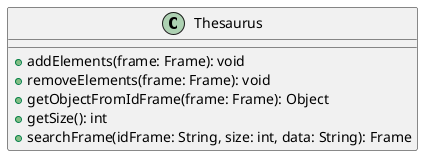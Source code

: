 @startuml

class Thesaurus {
    + addElements(frame: Frame): void
    + removeElements(frame: Frame): void
    + getObjectFromIdFrame(frame: Frame): Object
    + getSize(): int
    + searchFrame(idFrame: String, size: int, data: String): Frame
}

@enduml